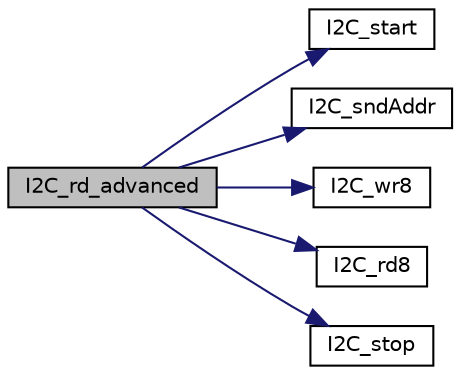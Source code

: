digraph "I2C_rd_advanced"
{
  edge [fontname="Helvetica",fontsize="10",labelfontname="Helvetica",labelfontsize="10"];
  node [fontname="Helvetica",fontsize="10",shape=record];
  rankdir="LR";
  Node12 [label="I2C_rd_advanced",height=0.2,width=0.4,color="black", fillcolor="grey75", style="filled", fontcolor="black"];
  Node12 -> Node13 [color="midnightblue",fontsize="10",style="solid",fontname="Helvetica"];
  Node13 [label="I2C_start",height=0.2,width=0.4,color="black", fillcolor="white", style="filled",URL="$ci2c_8c.html#aaadadbb29f315f2030223665f1988188",tooltip="Send start condition. "];
  Node12 -> Node14 [color="midnightblue",fontsize="10",style="solid",fontname="Helvetica"];
  Node14 [label="I2C_sndAddr",height=0.2,width=0.4,color="black", fillcolor="white", style="filled",URL="$ci2c_8c.html#aae536cceb33d07e71af9d459a2fc6dc8",tooltip="Send I2C address. "];
  Node12 -> Node15 [color="midnightblue",fontsize="10",style="solid",fontname="Helvetica"];
  Node15 [label="I2C_wr8",height=0.2,width=0.4,color="black", fillcolor="white", style="filled",URL="$ci2c_8c.html#ab20db75dfa22dc47df506cab3bd11c60",tooltip="Send byte on bus. "];
  Node12 -> Node16 [color="midnightblue",fontsize="10",style="solid",fontname="Helvetica"];
  Node16 [label="I2C_rd8",height=0.2,width=0.4,color="black", fillcolor="white", style="filled",URL="$ci2c_8c.html#a8d6d7eb118ea1505df039075a00c267b",tooltip="Receive byte from bus. "];
  Node12 -> Node17 [color="midnightblue",fontsize="10",style="solid",fontname="Helvetica"];
  Node17 [label="I2C_stop",height=0.2,width=0.4,color="black", fillcolor="white", style="filled",URL="$ci2c_8c.html#a53eb804c24e8e86717f7aaebdab1aa53",tooltip="Send stop condition. "];
}
